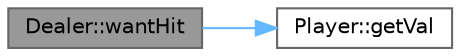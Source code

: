 digraph "Dealer::wantHit"
{
 // INTERACTIVE_SVG=YES
 // LATEX_PDF_SIZE
  bgcolor="transparent";
  edge [fontname=Helvetica,fontsize=10,labelfontname=Helvetica,labelfontsize=10];
  node [fontname=Helvetica,fontsize=10,shape=box,height=0.2,width=0.4];
  rankdir="LR";
  Node1 [id="Node000001",label="Dealer::wantHit",height=0.2,width=0.4,color="gray40", fillcolor="grey60", style="filled", fontcolor="black",tooltip="Get dealer's hit decision based on rules."];
  Node1 -> Node2 [id="edge2_Node000001_Node000002",color="steelblue1",style="solid",tooltip=" "];
  Node2 [id="Node000002",label="Player::getVal",height=0.2,width=0.4,color="grey40", fillcolor="white", style="filled",URL="$class_player.html#a26f1447acb4414e57c534cd3b29c47ac",tooltip="Calculate hand value."];
}
